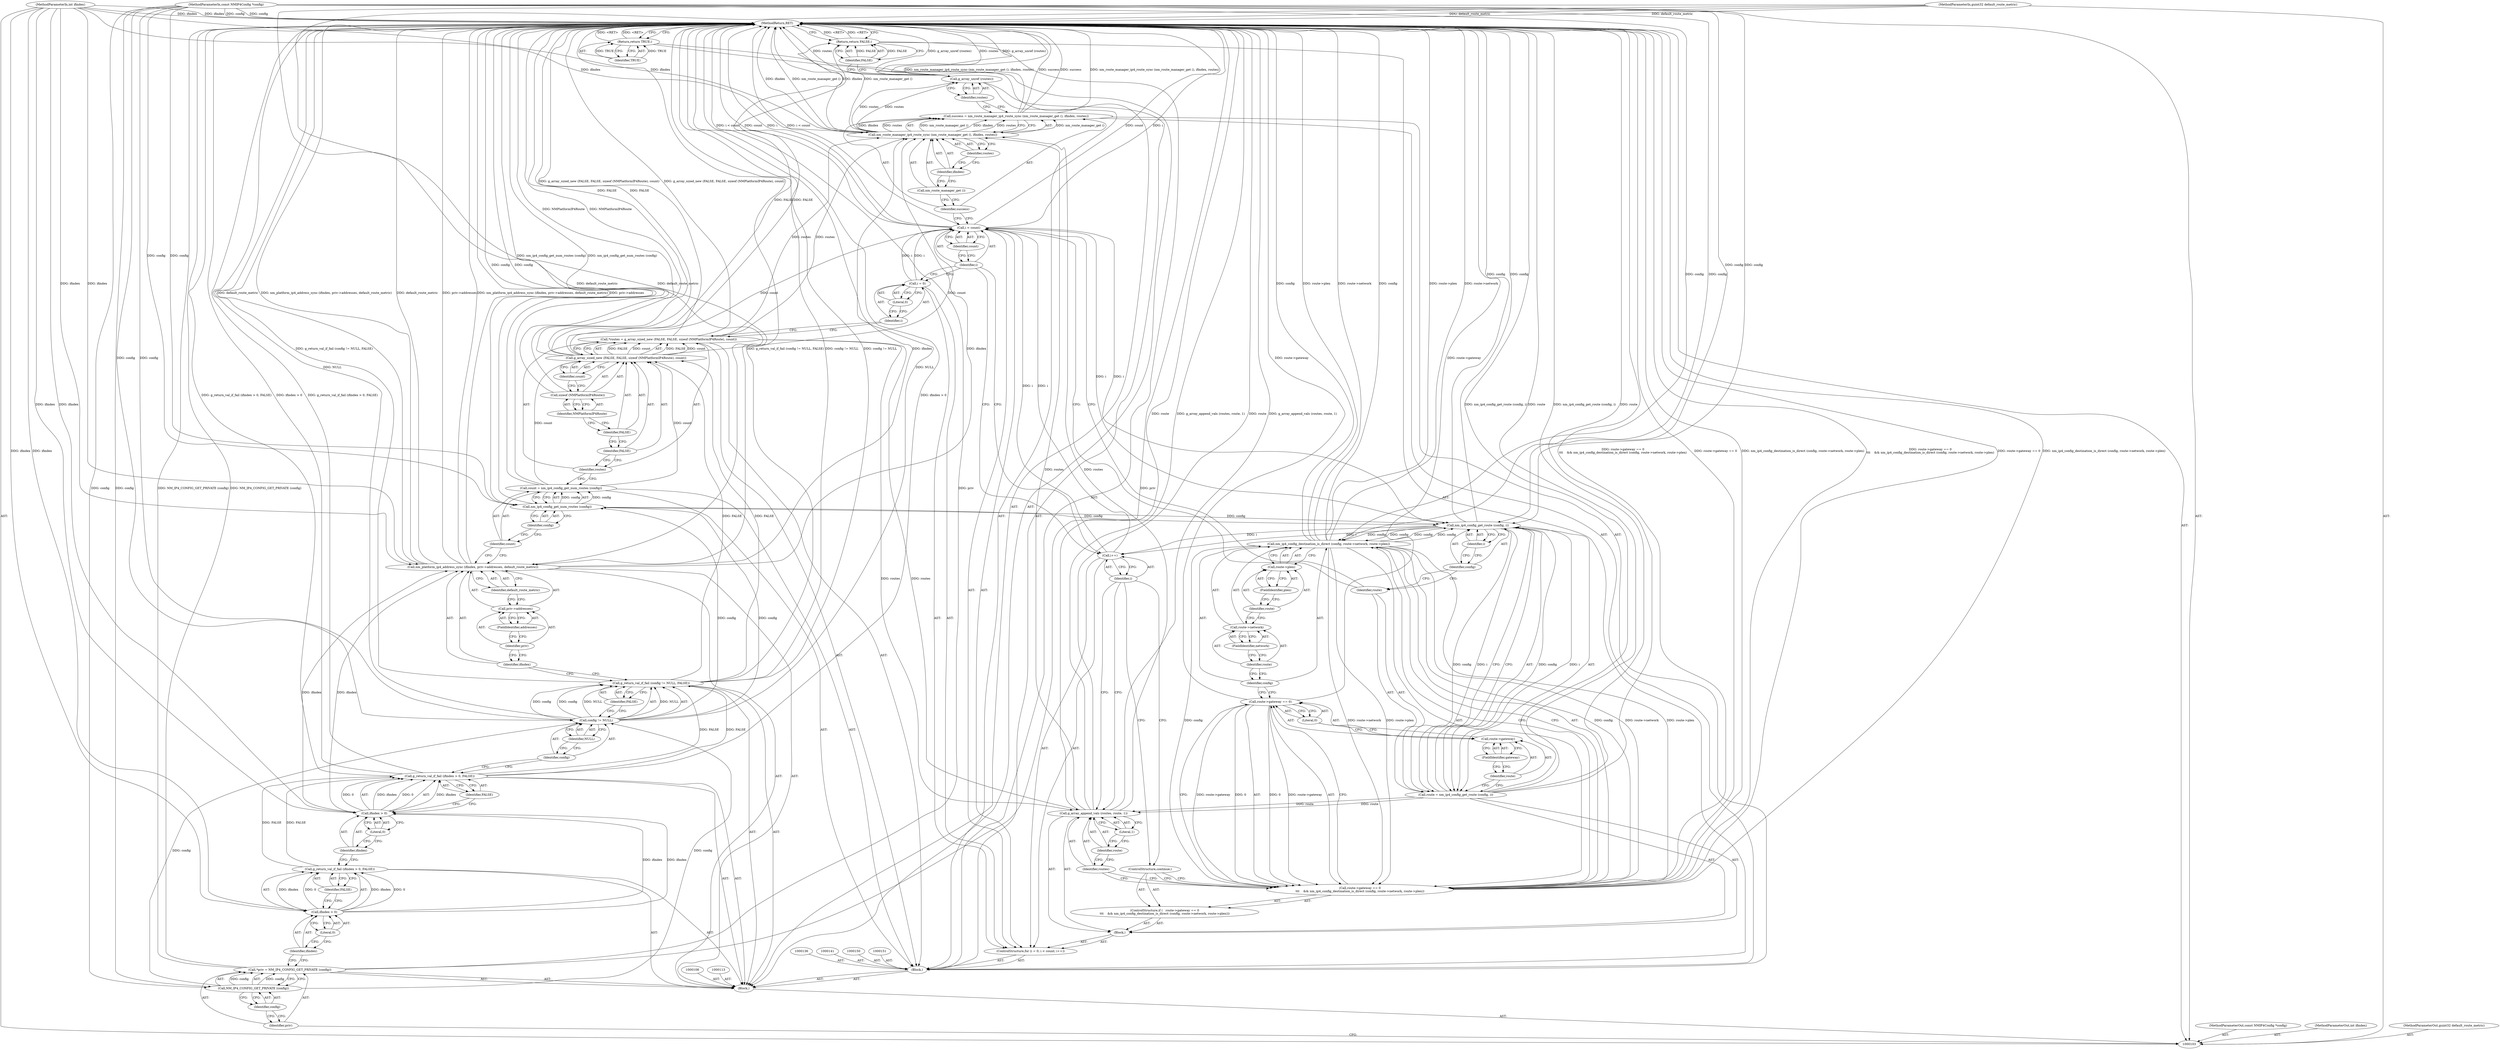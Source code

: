 digraph "0_NetworkManager_d5fc88e573fa58b93034b04d35a2454f5d28cad9_0" {
"1000199" [label="(MethodReturn,RET)"];
"1000104" [label="(MethodParameterIn,const NMIP4Config *config)"];
"1000309" [label="(MethodParameterOut,const NMIP4Config *config)"];
"1000105" [label="(MethodParameterIn,int ifindex)"];
"1000310" [label="(MethodParameterOut,int ifindex)"];
"1000106" [label="(MethodParameterIn,guint32 default_route_metric)"];
"1000311" [label="(MethodParameterOut,guint32 default_route_metric)"];
"1000129" [label="(Call,nm_platform_ip4_address_sync (ifindex, priv->addresses, default_route_metric))"];
"1000130" [label="(Identifier,ifindex)"];
"1000131" [label="(Call,priv->addresses)"];
"1000132" [label="(Identifier,priv)"];
"1000133" [label="(FieldIdentifier,addresses)"];
"1000134" [label="(Identifier,default_route_metric)"];
"1000139" [label="(Call,nm_ip4_config_get_num_routes (config))"];
"1000140" [label="(Identifier,config)"];
"1000137" [label="(Call,count = nm_ip4_config_get_num_routes (config))"];
"1000138" [label="(Identifier,count)"];
"1000143" [label="(Identifier,routes)"];
"1000144" [label="(Call,g_array_sized_new (FALSE, FALSE, sizeof (NMPlatformIP4Route), count))"];
"1000145" [label="(Identifier,FALSE)"];
"1000146" [label="(Identifier,FALSE)"];
"1000147" [label="(Call,sizeof (NMPlatformIP4Route))"];
"1000148" [label="(Identifier,NMPlatformIP4Route)"];
"1000149" [label="(Identifier,count)"];
"1000142" [label="(Call,*routes = g_array_sized_new (FALSE, FALSE, sizeof (NMPlatformIP4Route), count))"];
"1000135" [label="(Block,)"];
"1000107" [label="(Block,)"];
"1000155" [label="(Literal,0)"];
"1000156" [label="(Call,i < count)"];
"1000157" [label="(Identifier,i)"];
"1000158" [label="(Identifier,count)"];
"1000152" [label="(ControlStructure,for (i = 0; i < count; i++))"];
"1000159" [label="(Call,i++)"];
"1000160" [label="(Identifier,i)"];
"1000161" [label="(Block,)"];
"1000153" [label="(Call,i = 0)"];
"1000154" [label="(Identifier,i)"];
"1000164" [label="(Call,nm_ip4_config_get_route (config, i))"];
"1000162" [label="(Call,route = nm_ip4_config_get_route (config, i))"];
"1000163" [label="(Identifier,route)"];
"1000165" [label="(Identifier,config)"];
"1000166" [label="(Identifier,i)"];
"1000168" [label="(Call,route->gateway == 0\n\t\t\t    && nm_ip4_config_destination_is_direct (config, route->network, route->plen))"];
"1000169" [label="(Call,route->gateway == 0)"];
"1000170" [label="(Call,route->gateway)"];
"1000171" [label="(Identifier,route)"];
"1000172" [label="(FieldIdentifier,gateway)"];
"1000173" [label="(Literal,0)"];
"1000167" [label="(ControlStructure,if (   route->gateway == 0\n\t\t\t    && nm_ip4_config_destination_is_direct (config, route->network, route->plen)))"];
"1000174" [label="(Call,nm_ip4_config_destination_is_direct (config, route->network, route->plen))"];
"1000175" [label="(Identifier,config)"];
"1000176" [label="(Call,route->network)"];
"1000177" [label="(Identifier,route)"];
"1000178" [label="(FieldIdentifier,network)"];
"1000179" [label="(Call,route->plen)"];
"1000180" [label="(Identifier,route)"];
"1000181" [label="(FieldIdentifier,plen)"];
"1000182" [label="(ControlStructure,continue;)"];
"1000109" [label="(Call,*priv = NM_IP4_CONFIG_GET_PRIVATE (config))"];
"1000110" [label="(Identifier,priv)"];
"1000111" [label="(Call,NM_IP4_CONFIG_GET_PRIVATE (config))"];
"1000112" [label="(Identifier,config)"];
"1000184" [label="(Identifier,routes)"];
"1000183" [label="(Call,g_array_append_vals (routes, route, 1))"];
"1000185" [label="(Identifier,route)"];
"1000186" [label="(Literal,1)"];
"1000189" [label="(Call,nm_route_manager_ip4_route_sync (nm_route_manager_get (), ifindex, routes))"];
"1000187" [label="(Call,success = nm_route_manager_ip4_route_sync (nm_route_manager_get (), ifindex, routes))"];
"1000188" [label="(Identifier,success)"];
"1000190" [label="(Call,nm_route_manager_get ())"];
"1000191" [label="(Identifier,ifindex)"];
"1000192" [label="(Identifier,routes)"];
"1000194" [label="(Identifier,routes)"];
"1000193" [label="(Call,g_array_unref (routes))"];
"1000196" [label="(Identifier,FALSE)"];
"1000195" [label="(Return,return FALSE;)"];
"1000197" [label="(Return,return TRUE;)"];
"1000198" [label="(Identifier,TRUE)"];
"1000114" [label="(Call,g_return_val_if_fail (ifindex > 0, FALSE))"];
"1000115" [label="(Call,ifindex > 0)"];
"1000116" [label="(Identifier,ifindex)"];
"1000117" [label="(Literal,0)"];
"1000118" [label="(Identifier,FALSE)"];
"1000119" [label="(Call,g_return_val_if_fail (ifindex > 0, FALSE))"];
"1000120" [label="(Call,ifindex > 0)"];
"1000121" [label="(Identifier,ifindex)"];
"1000122" [label="(Literal,0)"];
"1000123" [label="(Identifier,FALSE)"];
"1000124" [label="(Call,g_return_val_if_fail (config != NULL, FALSE))"];
"1000125" [label="(Call,config != NULL)"];
"1000126" [label="(Identifier,config)"];
"1000127" [label="(Identifier,NULL)"];
"1000128" [label="(Identifier,FALSE)"];
"1000199" -> "1000103"  [label="AST: "];
"1000199" -> "1000195"  [label="CFG: "];
"1000199" -> "1000197"  [label="CFG: "];
"1000197" -> "1000199"  [label="DDG: <RET>"];
"1000195" -> "1000199"  [label="DDG: <RET>"];
"1000183" -> "1000199"  [label="DDG: route"];
"1000183" -> "1000199"  [label="DDG: g_array_append_vals (routes, route, 1)"];
"1000156" -> "1000199"  [label="DDG: i"];
"1000156" -> "1000199"  [label="DDG: i < count"];
"1000156" -> "1000199"  [label="DDG: count"];
"1000105" -> "1000199"  [label="DDG: ifindex"];
"1000187" -> "1000199"  [label="DDG: nm_route_manager_ip4_route_sync (nm_route_manager_get (), ifindex, routes)"];
"1000187" -> "1000199"  [label="DDG: success"];
"1000137" -> "1000199"  [label="DDG: nm_ip4_config_get_num_routes (config)"];
"1000139" -> "1000199"  [label="DDG: config"];
"1000189" -> "1000199"  [label="DDG: ifindex"];
"1000189" -> "1000199"  [label="DDG: nm_route_manager_get ()"];
"1000144" -> "1000199"  [label="DDG: FALSE"];
"1000169" -> "1000199"  [label="DDG: route->gateway"];
"1000119" -> "1000199"  [label="DDG: g_return_val_if_fail (ifindex > 0, FALSE)"];
"1000119" -> "1000199"  [label="DDG: ifindex > 0"];
"1000168" -> "1000199"  [label="DDG: route->gateway == 0\n\t\t\t    && nm_ip4_config_destination_is_direct (config, route->network, route->plen)"];
"1000168" -> "1000199"  [label="DDG: route->gateway == 0"];
"1000168" -> "1000199"  [label="DDG: nm_ip4_config_destination_is_direct (config, route->network, route->plen)"];
"1000162" -> "1000199"  [label="DDG: nm_ip4_config_get_route (config, i)"];
"1000162" -> "1000199"  [label="DDG: route"];
"1000124" -> "1000199"  [label="DDG: config != NULL"];
"1000124" -> "1000199"  [label="DDG: g_return_val_if_fail (config != NULL, FALSE)"];
"1000193" -> "1000199"  [label="DDG: routes"];
"1000193" -> "1000199"  [label="DDG: g_array_unref (routes)"];
"1000174" -> "1000199"  [label="DDG: route->plen"];
"1000174" -> "1000199"  [label="DDG: route->network"];
"1000174" -> "1000199"  [label="DDG: config"];
"1000104" -> "1000199"  [label="DDG: config"];
"1000129" -> "1000199"  [label="DDG: nm_platform_ip4_address_sync (ifindex, priv->addresses, default_route_metric)"];
"1000129" -> "1000199"  [label="DDG: default_route_metric"];
"1000129" -> "1000199"  [label="DDG: priv->addresses"];
"1000142" -> "1000199"  [label="DDG: g_array_sized_new (FALSE, FALSE, sizeof (NMPlatformIP4Route), count)"];
"1000147" -> "1000199"  [label="DDG: NMPlatformIP4Route"];
"1000125" -> "1000199"  [label="DDG: NULL"];
"1000109" -> "1000199"  [label="DDG: priv"];
"1000109" -> "1000199"  [label="DDG: NM_IP4_CONFIG_GET_PRIVATE (config)"];
"1000106" -> "1000199"  [label="DDG: default_route_metric"];
"1000164" -> "1000199"  [label="DDG: config"];
"1000104" -> "1000103"  [label="AST: "];
"1000104" -> "1000199"  [label="DDG: config"];
"1000104" -> "1000111"  [label="DDG: config"];
"1000104" -> "1000125"  [label="DDG: config"];
"1000104" -> "1000139"  [label="DDG: config"];
"1000104" -> "1000164"  [label="DDG: config"];
"1000104" -> "1000174"  [label="DDG: config"];
"1000309" -> "1000103"  [label="AST: "];
"1000105" -> "1000103"  [label="AST: "];
"1000105" -> "1000199"  [label="DDG: ifindex"];
"1000105" -> "1000115"  [label="DDG: ifindex"];
"1000105" -> "1000120"  [label="DDG: ifindex"];
"1000105" -> "1000129"  [label="DDG: ifindex"];
"1000105" -> "1000189"  [label="DDG: ifindex"];
"1000310" -> "1000103"  [label="AST: "];
"1000106" -> "1000103"  [label="AST: "];
"1000106" -> "1000199"  [label="DDG: default_route_metric"];
"1000106" -> "1000129"  [label="DDG: default_route_metric"];
"1000311" -> "1000103"  [label="AST: "];
"1000129" -> "1000107"  [label="AST: "];
"1000129" -> "1000134"  [label="CFG: "];
"1000130" -> "1000129"  [label="AST: "];
"1000131" -> "1000129"  [label="AST: "];
"1000134" -> "1000129"  [label="AST: "];
"1000138" -> "1000129"  [label="CFG: "];
"1000129" -> "1000199"  [label="DDG: nm_platform_ip4_address_sync (ifindex, priv->addresses, default_route_metric)"];
"1000129" -> "1000199"  [label="DDG: default_route_metric"];
"1000129" -> "1000199"  [label="DDG: priv->addresses"];
"1000120" -> "1000129"  [label="DDG: ifindex"];
"1000105" -> "1000129"  [label="DDG: ifindex"];
"1000106" -> "1000129"  [label="DDG: default_route_metric"];
"1000129" -> "1000189"  [label="DDG: ifindex"];
"1000130" -> "1000129"  [label="AST: "];
"1000130" -> "1000124"  [label="CFG: "];
"1000132" -> "1000130"  [label="CFG: "];
"1000131" -> "1000129"  [label="AST: "];
"1000131" -> "1000133"  [label="CFG: "];
"1000132" -> "1000131"  [label="AST: "];
"1000133" -> "1000131"  [label="AST: "];
"1000134" -> "1000131"  [label="CFG: "];
"1000132" -> "1000131"  [label="AST: "];
"1000132" -> "1000130"  [label="CFG: "];
"1000133" -> "1000132"  [label="CFG: "];
"1000133" -> "1000131"  [label="AST: "];
"1000133" -> "1000132"  [label="CFG: "];
"1000131" -> "1000133"  [label="CFG: "];
"1000134" -> "1000129"  [label="AST: "];
"1000134" -> "1000131"  [label="CFG: "];
"1000129" -> "1000134"  [label="CFG: "];
"1000139" -> "1000137"  [label="AST: "];
"1000139" -> "1000140"  [label="CFG: "];
"1000140" -> "1000139"  [label="AST: "];
"1000137" -> "1000139"  [label="CFG: "];
"1000139" -> "1000199"  [label="DDG: config"];
"1000139" -> "1000137"  [label="DDG: config"];
"1000125" -> "1000139"  [label="DDG: config"];
"1000104" -> "1000139"  [label="DDG: config"];
"1000139" -> "1000164"  [label="DDG: config"];
"1000140" -> "1000139"  [label="AST: "];
"1000140" -> "1000138"  [label="CFG: "];
"1000139" -> "1000140"  [label="CFG: "];
"1000137" -> "1000135"  [label="AST: "];
"1000137" -> "1000139"  [label="CFG: "];
"1000138" -> "1000137"  [label="AST: "];
"1000139" -> "1000137"  [label="AST: "];
"1000143" -> "1000137"  [label="CFG: "];
"1000137" -> "1000199"  [label="DDG: nm_ip4_config_get_num_routes (config)"];
"1000139" -> "1000137"  [label="DDG: config"];
"1000137" -> "1000144"  [label="DDG: count"];
"1000138" -> "1000137"  [label="AST: "];
"1000138" -> "1000129"  [label="CFG: "];
"1000140" -> "1000138"  [label="CFG: "];
"1000143" -> "1000142"  [label="AST: "];
"1000143" -> "1000137"  [label="CFG: "];
"1000145" -> "1000143"  [label="CFG: "];
"1000144" -> "1000142"  [label="AST: "];
"1000144" -> "1000149"  [label="CFG: "];
"1000145" -> "1000144"  [label="AST: "];
"1000146" -> "1000144"  [label="AST: "];
"1000147" -> "1000144"  [label="AST: "];
"1000149" -> "1000144"  [label="AST: "];
"1000142" -> "1000144"  [label="CFG: "];
"1000144" -> "1000199"  [label="DDG: FALSE"];
"1000144" -> "1000142"  [label="DDG: FALSE"];
"1000144" -> "1000142"  [label="DDG: count"];
"1000124" -> "1000144"  [label="DDG: FALSE"];
"1000137" -> "1000144"  [label="DDG: count"];
"1000144" -> "1000156"  [label="DDG: count"];
"1000144" -> "1000195"  [label="DDG: FALSE"];
"1000145" -> "1000144"  [label="AST: "];
"1000145" -> "1000143"  [label="CFG: "];
"1000146" -> "1000145"  [label="CFG: "];
"1000146" -> "1000144"  [label="AST: "];
"1000146" -> "1000145"  [label="CFG: "];
"1000148" -> "1000146"  [label="CFG: "];
"1000147" -> "1000144"  [label="AST: "];
"1000147" -> "1000148"  [label="CFG: "];
"1000148" -> "1000147"  [label="AST: "];
"1000149" -> "1000147"  [label="CFG: "];
"1000147" -> "1000199"  [label="DDG: NMPlatformIP4Route"];
"1000148" -> "1000147"  [label="AST: "];
"1000148" -> "1000146"  [label="CFG: "];
"1000147" -> "1000148"  [label="CFG: "];
"1000149" -> "1000144"  [label="AST: "];
"1000149" -> "1000147"  [label="CFG: "];
"1000144" -> "1000149"  [label="CFG: "];
"1000142" -> "1000135"  [label="AST: "];
"1000142" -> "1000144"  [label="CFG: "];
"1000143" -> "1000142"  [label="AST: "];
"1000144" -> "1000142"  [label="AST: "];
"1000154" -> "1000142"  [label="CFG: "];
"1000142" -> "1000199"  [label="DDG: g_array_sized_new (FALSE, FALSE, sizeof (NMPlatformIP4Route), count)"];
"1000144" -> "1000142"  [label="DDG: FALSE"];
"1000144" -> "1000142"  [label="DDG: count"];
"1000142" -> "1000183"  [label="DDG: routes"];
"1000142" -> "1000189"  [label="DDG: routes"];
"1000135" -> "1000107"  [label="AST: "];
"1000136" -> "1000135"  [label="AST: "];
"1000137" -> "1000135"  [label="AST: "];
"1000141" -> "1000135"  [label="AST: "];
"1000142" -> "1000135"  [label="AST: "];
"1000150" -> "1000135"  [label="AST: "];
"1000151" -> "1000135"  [label="AST: "];
"1000152" -> "1000135"  [label="AST: "];
"1000187" -> "1000135"  [label="AST: "];
"1000193" -> "1000135"  [label="AST: "];
"1000195" -> "1000135"  [label="AST: "];
"1000107" -> "1000103"  [label="AST: "];
"1000108" -> "1000107"  [label="AST: "];
"1000109" -> "1000107"  [label="AST: "];
"1000113" -> "1000107"  [label="AST: "];
"1000114" -> "1000107"  [label="AST: "];
"1000119" -> "1000107"  [label="AST: "];
"1000124" -> "1000107"  [label="AST: "];
"1000129" -> "1000107"  [label="AST: "];
"1000135" -> "1000107"  [label="AST: "];
"1000197" -> "1000107"  [label="AST: "];
"1000155" -> "1000153"  [label="AST: "];
"1000155" -> "1000154"  [label="CFG: "];
"1000153" -> "1000155"  [label="CFG: "];
"1000156" -> "1000152"  [label="AST: "];
"1000156" -> "1000158"  [label="CFG: "];
"1000157" -> "1000156"  [label="AST: "];
"1000158" -> "1000156"  [label="AST: "];
"1000163" -> "1000156"  [label="CFG: "];
"1000188" -> "1000156"  [label="CFG: "];
"1000156" -> "1000199"  [label="DDG: i"];
"1000156" -> "1000199"  [label="DDG: i < count"];
"1000156" -> "1000199"  [label="DDG: count"];
"1000159" -> "1000156"  [label="DDG: i"];
"1000153" -> "1000156"  [label="DDG: i"];
"1000144" -> "1000156"  [label="DDG: count"];
"1000156" -> "1000164"  [label="DDG: i"];
"1000157" -> "1000156"  [label="AST: "];
"1000157" -> "1000153"  [label="CFG: "];
"1000157" -> "1000159"  [label="CFG: "];
"1000158" -> "1000157"  [label="CFG: "];
"1000158" -> "1000156"  [label="AST: "];
"1000158" -> "1000157"  [label="CFG: "];
"1000156" -> "1000158"  [label="CFG: "];
"1000152" -> "1000135"  [label="AST: "];
"1000153" -> "1000152"  [label="AST: "];
"1000156" -> "1000152"  [label="AST: "];
"1000159" -> "1000152"  [label="AST: "];
"1000161" -> "1000152"  [label="AST: "];
"1000159" -> "1000152"  [label="AST: "];
"1000159" -> "1000160"  [label="CFG: "];
"1000160" -> "1000159"  [label="AST: "];
"1000157" -> "1000159"  [label="CFG: "];
"1000159" -> "1000156"  [label="DDG: i"];
"1000164" -> "1000159"  [label="DDG: i"];
"1000160" -> "1000159"  [label="AST: "];
"1000160" -> "1000182"  [label="CFG: "];
"1000160" -> "1000183"  [label="CFG: "];
"1000159" -> "1000160"  [label="CFG: "];
"1000161" -> "1000152"  [label="AST: "];
"1000162" -> "1000161"  [label="AST: "];
"1000167" -> "1000161"  [label="AST: "];
"1000183" -> "1000161"  [label="AST: "];
"1000153" -> "1000152"  [label="AST: "];
"1000153" -> "1000155"  [label="CFG: "];
"1000154" -> "1000153"  [label="AST: "];
"1000155" -> "1000153"  [label="AST: "];
"1000157" -> "1000153"  [label="CFG: "];
"1000153" -> "1000156"  [label="DDG: i"];
"1000154" -> "1000153"  [label="AST: "];
"1000154" -> "1000142"  [label="CFG: "];
"1000155" -> "1000154"  [label="CFG: "];
"1000164" -> "1000162"  [label="AST: "];
"1000164" -> "1000166"  [label="CFG: "];
"1000165" -> "1000164"  [label="AST: "];
"1000166" -> "1000164"  [label="AST: "];
"1000162" -> "1000164"  [label="CFG: "];
"1000164" -> "1000199"  [label="DDG: config"];
"1000164" -> "1000159"  [label="DDG: i"];
"1000164" -> "1000162"  [label="DDG: config"];
"1000164" -> "1000162"  [label="DDG: i"];
"1000139" -> "1000164"  [label="DDG: config"];
"1000174" -> "1000164"  [label="DDG: config"];
"1000104" -> "1000164"  [label="DDG: config"];
"1000156" -> "1000164"  [label="DDG: i"];
"1000164" -> "1000174"  [label="DDG: config"];
"1000162" -> "1000161"  [label="AST: "];
"1000162" -> "1000164"  [label="CFG: "];
"1000163" -> "1000162"  [label="AST: "];
"1000164" -> "1000162"  [label="AST: "];
"1000171" -> "1000162"  [label="CFG: "];
"1000162" -> "1000199"  [label="DDG: nm_ip4_config_get_route (config, i)"];
"1000162" -> "1000199"  [label="DDG: route"];
"1000164" -> "1000162"  [label="DDG: config"];
"1000164" -> "1000162"  [label="DDG: i"];
"1000162" -> "1000183"  [label="DDG: route"];
"1000163" -> "1000162"  [label="AST: "];
"1000163" -> "1000156"  [label="CFG: "];
"1000165" -> "1000163"  [label="CFG: "];
"1000165" -> "1000164"  [label="AST: "];
"1000165" -> "1000163"  [label="CFG: "];
"1000166" -> "1000165"  [label="CFG: "];
"1000166" -> "1000164"  [label="AST: "];
"1000166" -> "1000165"  [label="CFG: "];
"1000164" -> "1000166"  [label="CFG: "];
"1000168" -> "1000167"  [label="AST: "];
"1000168" -> "1000169"  [label="CFG: "];
"1000168" -> "1000174"  [label="CFG: "];
"1000169" -> "1000168"  [label="AST: "];
"1000174" -> "1000168"  [label="AST: "];
"1000182" -> "1000168"  [label="CFG: "];
"1000184" -> "1000168"  [label="CFG: "];
"1000168" -> "1000199"  [label="DDG: route->gateway == 0\n\t\t\t    && nm_ip4_config_destination_is_direct (config, route->network, route->plen)"];
"1000168" -> "1000199"  [label="DDG: route->gateway == 0"];
"1000168" -> "1000199"  [label="DDG: nm_ip4_config_destination_is_direct (config, route->network, route->plen)"];
"1000169" -> "1000168"  [label="DDG: route->gateway"];
"1000169" -> "1000168"  [label="DDG: 0"];
"1000174" -> "1000168"  [label="DDG: config"];
"1000174" -> "1000168"  [label="DDG: route->network"];
"1000174" -> "1000168"  [label="DDG: route->plen"];
"1000169" -> "1000168"  [label="AST: "];
"1000169" -> "1000173"  [label="CFG: "];
"1000170" -> "1000169"  [label="AST: "];
"1000173" -> "1000169"  [label="AST: "];
"1000175" -> "1000169"  [label="CFG: "];
"1000168" -> "1000169"  [label="CFG: "];
"1000169" -> "1000199"  [label="DDG: route->gateway"];
"1000169" -> "1000168"  [label="DDG: route->gateway"];
"1000169" -> "1000168"  [label="DDG: 0"];
"1000170" -> "1000169"  [label="AST: "];
"1000170" -> "1000172"  [label="CFG: "];
"1000171" -> "1000170"  [label="AST: "];
"1000172" -> "1000170"  [label="AST: "];
"1000173" -> "1000170"  [label="CFG: "];
"1000171" -> "1000170"  [label="AST: "];
"1000171" -> "1000162"  [label="CFG: "];
"1000172" -> "1000171"  [label="CFG: "];
"1000172" -> "1000170"  [label="AST: "];
"1000172" -> "1000171"  [label="CFG: "];
"1000170" -> "1000172"  [label="CFG: "];
"1000173" -> "1000169"  [label="AST: "];
"1000173" -> "1000170"  [label="CFG: "];
"1000169" -> "1000173"  [label="CFG: "];
"1000167" -> "1000161"  [label="AST: "];
"1000168" -> "1000167"  [label="AST: "];
"1000182" -> "1000167"  [label="AST: "];
"1000174" -> "1000168"  [label="AST: "];
"1000174" -> "1000179"  [label="CFG: "];
"1000175" -> "1000174"  [label="AST: "];
"1000176" -> "1000174"  [label="AST: "];
"1000179" -> "1000174"  [label="AST: "];
"1000168" -> "1000174"  [label="CFG: "];
"1000174" -> "1000199"  [label="DDG: route->plen"];
"1000174" -> "1000199"  [label="DDG: route->network"];
"1000174" -> "1000199"  [label="DDG: config"];
"1000174" -> "1000164"  [label="DDG: config"];
"1000174" -> "1000168"  [label="DDG: config"];
"1000174" -> "1000168"  [label="DDG: route->network"];
"1000174" -> "1000168"  [label="DDG: route->plen"];
"1000164" -> "1000174"  [label="DDG: config"];
"1000104" -> "1000174"  [label="DDG: config"];
"1000175" -> "1000174"  [label="AST: "];
"1000175" -> "1000169"  [label="CFG: "];
"1000177" -> "1000175"  [label="CFG: "];
"1000176" -> "1000174"  [label="AST: "];
"1000176" -> "1000178"  [label="CFG: "];
"1000177" -> "1000176"  [label="AST: "];
"1000178" -> "1000176"  [label="AST: "];
"1000180" -> "1000176"  [label="CFG: "];
"1000177" -> "1000176"  [label="AST: "];
"1000177" -> "1000175"  [label="CFG: "];
"1000178" -> "1000177"  [label="CFG: "];
"1000178" -> "1000176"  [label="AST: "];
"1000178" -> "1000177"  [label="CFG: "];
"1000176" -> "1000178"  [label="CFG: "];
"1000179" -> "1000174"  [label="AST: "];
"1000179" -> "1000181"  [label="CFG: "];
"1000180" -> "1000179"  [label="AST: "];
"1000181" -> "1000179"  [label="AST: "];
"1000174" -> "1000179"  [label="CFG: "];
"1000180" -> "1000179"  [label="AST: "];
"1000180" -> "1000176"  [label="CFG: "];
"1000181" -> "1000180"  [label="CFG: "];
"1000181" -> "1000179"  [label="AST: "];
"1000181" -> "1000180"  [label="CFG: "];
"1000179" -> "1000181"  [label="CFG: "];
"1000182" -> "1000167"  [label="AST: "];
"1000182" -> "1000168"  [label="CFG: "];
"1000160" -> "1000182"  [label="CFG: "];
"1000109" -> "1000107"  [label="AST: "];
"1000109" -> "1000111"  [label="CFG: "];
"1000110" -> "1000109"  [label="AST: "];
"1000111" -> "1000109"  [label="AST: "];
"1000116" -> "1000109"  [label="CFG: "];
"1000109" -> "1000199"  [label="DDG: priv"];
"1000109" -> "1000199"  [label="DDG: NM_IP4_CONFIG_GET_PRIVATE (config)"];
"1000111" -> "1000109"  [label="DDG: config"];
"1000110" -> "1000109"  [label="AST: "];
"1000110" -> "1000103"  [label="CFG: "];
"1000112" -> "1000110"  [label="CFG: "];
"1000111" -> "1000109"  [label="AST: "];
"1000111" -> "1000112"  [label="CFG: "];
"1000112" -> "1000111"  [label="AST: "];
"1000109" -> "1000111"  [label="CFG: "];
"1000111" -> "1000109"  [label="DDG: config"];
"1000104" -> "1000111"  [label="DDG: config"];
"1000111" -> "1000125"  [label="DDG: config"];
"1000112" -> "1000111"  [label="AST: "];
"1000112" -> "1000110"  [label="CFG: "];
"1000111" -> "1000112"  [label="CFG: "];
"1000184" -> "1000183"  [label="AST: "];
"1000184" -> "1000168"  [label="CFG: "];
"1000185" -> "1000184"  [label="CFG: "];
"1000183" -> "1000161"  [label="AST: "];
"1000183" -> "1000186"  [label="CFG: "];
"1000184" -> "1000183"  [label="AST: "];
"1000185" -> "1000183"  [label="AST: "];
"1000186" -> "1000183"  [label="AST: "];
"1000160" -> "1000183"  [label="CFG: "];
"1000183" -> "1000199"  [label="DDG: route"];
"1000183" -> "1000199"  [label="DDG: g_array_append_vals (routes, route, 1)"];
"1000142" -> "1000183"  [label="DDG: routes"];
"1000162" -> "1000183"  [label="DDG: route"];
"1000183" -> "1000189"  [label="DDG: routes"];
"1000185" -> "1000183"  [label="AST: "];
"1000185" -> "1000184"  [label="CFG: "];
"1000186" -> "1000185"  [label="CFG: "];
"1000186" -> "1000183"  [label="AST: "];
"1000186" -> "1000185"  [label="CFG: "];
"1000183" -> "1000186"  [label="CFG: "];
"1000189" -> "1000187"  [label="AST: "];
"1000189" -> "1000192"  [label="CFG: "];
"1000190" -> "1000189"  [label="AST: "];
"1000191" -> "1000189"  [label="AST: "];
"1000192" -> "1000189"  [label="AST: "];
"1000187" -> "1000189"  [label="CFG: "];
"1000189" -> "1000199"  [label="DDG: ifindex"];
"1000189" -> "1000199"  [label="DDG: nm_route_manager_get ()"];
"1000189" -> "1000187"  [label="DDG: nm_route_manager_get ()"];
"1000189" -> "1000187"  [label="DDG: ifindex"];
"1000189" -> "1000187"  [label="DDG: routes"];
"1000129" -> "1000189"  [label="DDG: ifindex"];
"1000105" -> "1000189"  [label="DDG: ifindex"];
"1000183" -> "1000189"  [label="DDG: routes"];
"1000142" -> "1000189"  [label="DDG: routes"];
"1000189" -> "1000193"  [label="DDG: routes"];
"1000187" -> "1000135"  [label="AST: "];
"1000187" -> "1000189"  [label="CFG: "];
"1000188" -> "1000187"  [label="AST: "];
"1000189" -> "1000187"  [label="AST: "];
"1000194" -> "1000187"  [label="CFG: "];
"1000187" -> "1000199"  [label="DDG: nm_route_manager_ip4_route_sync (nm_route_manager_get (), ifindex, routes)"];
"1000187" -> "1000199"  [label="DDG: success"];
"1000189" -> "1000187"  [label="DDG: nm_route_manager_get ()"];
"1000189" -> "1000187"  [label="DDG: ifindex"];
"1000189" -> "1000187"  [label="DDG: routes"];
"1000188" -> "1000187"  [label="AST: "];
"1000188" -> "1000156"  [label="CFG: "];
"1000190" -> "1000188"  [label="CFG: "];
"1000190" -> "1000189"  [label="AST: "];
"1000190" -> "1000188"  [label="CFG: "];
"1000191" -> "1000190"  [label="CFG: "];
"1000191" -> "1000189"  [label="AST: "];
"1000191" -> "1000190"  [label="CFG: "];
"1000192" -> "1000191"  [label="CFG: "];
"1000192" -> "1000189"  [label="AST: "];
"1000192" -> "1000191"  [label="CFG: "];
"1000189" -> "1000192"  [label="CFG: "];
"1000194" -> "1000193"  [label="AST: "];
"1000194" -> "1000187"  [label="CFG: "];
"1000193" -> "1000194"  [label="CFG: "];
"1000193" -> "1000135"  [label="AST: "];
"1000193" -> "1000194"  [label="CFG: "];
"1000194" -> "1000193"  [label="AST: "];
"1000196" -> "1000193"  [label="CFG: "];
"1000193" -> "1000199"  [label="DDG: routes"];
"1000193" -> "1000199"  [label="DDG: g_array_unref (routes)"];
"1000189" -> "1000193"  [label="DDG: routes"];
"1000196" -> "1000195"  [label="AST: "];
"1000196" -> "1000193"  [label="CFG: "];
"1000195" -> "1000196"  [label="CFG: "];
"1000196" -> "1000195"  [label="DDG: FALSE"];
"1000195" -> "1000135"  [label="AST: "];
"1000195" -> "1000196"  [label="CFG: "];
"1000196" -> "1000195"  [label="AST: "];
"1000199" -> "1000195"  [label="CFG: "];
"1000195" -> "1000199"  [label="DDG: <RET>"];
"1000196" -> "1000195"  [label="DDG: FALSE"];
"1000144" -> "1000195"  [label="DDG: FALSE"];
"1000197" -> "1000107"  [label="AST: "];
"1000197" -> "1000198"  [label="CFG: "];
"1000198" -> "1000197"  [label="AST: "];
"1000199" -> "1000197"  [label="CFG: "];
"1000197" -> "1000199"  [label="DDG: <RET>"];
"1000198" -> "1000197"  [label="DDG: TRUE"];
"1000198" -> "1000197"  [label="AST: "];
"1000197" -> "1000198"  [label="CFG: "];
"1000198" -> "1000197"  [label="DDG: TRUE"];
"1000114" -> "1000107"  [label="AST: "];
"1000114" -> "1000118"  [label="CFG: "];
"1000115" -> "1000114"  [label="AST: "];
"1000118" -> "1000114"  [label="AST: "];
"1000121" -> "1000114"  [label="CFG: "];
"1000115" -> "1000114"  [label="DDG: ifindex"];
"1000115" -> "1000114"  [label="DDG: 0"];
"1000114" -> "1000119"  [label="DDG: FALSE"];
"1000115" -> "1000114"  [label="AST: "];
"1000115" -> "1000117"  [label="CFG: "];
"1000116" -> "1000115"  [label="AST: "];
"1000117" -> "1000115"  [label="AST: "];
"1000118" -> "1000115"  [label="CFG: "];
"1000115" -> "1000114"  [label="DDG: ifindex"];
"1000115" -> "1000114"  [label="DDG: 0"];
"1000105" -> "1000115"  [label="DDG: ifindex"];
"1000115" -> "1000120"  [label="DDG: ifindex"];
"1000116" -> "1000115"  [label="AST: "];
"1000116" -> "1000109"  [label="CFG: "];
"1000117" -> "1000116"  [label="CFG: "];
"1000117" -> "1000115"  [label="AST: "];
"1000117" -> "1000116"  [label="CFG: "];
"1000115" -> "1000117"  [label="CFG: "];
"1000118" -> "1000114"  [label="AST: "];
"1000118" -> "1000115"  [label="CFG: "];
"1000114" -> "1000118"  [label="CFG: "];
"1000119" -> "1000107"  [label="AST: "];
"1000119" -> "1000123"  [label="CFG: "];
"1000120" -> "1000119"  [label="AST: "];
"1000123" -> "1000119"  [label="AST: "];
"1000126" -> "1000119"  [label="CFG: "];
"1000119" -> "1000199"  [label="DDG: g_return_val_if_fail (ifindex > 0, FALSE)"];
"1000119" -> "1000199"  [label="DDG: ifindex > 0"];
"1000120" -> "1000119"  [label="DDG: ifindex"];
"1000120" -> "1000119"  [label="DDG: 0"];
"1000114" -> "1000119"  [label="DDG: FALSE"];
"1000119" -> "1000124"  [label="DDG: FALSE"];
"1000120" -> "1000119"  [label="AST: "];
"1000120" -> "1000122"  [label="CFG: "];
"1000121" -> "1000120"  [label="AST: "];
"1000122" -> "1000120"  [label="AST: "];
"1000123" -> "1000120"  [label="CFG: "];
"1000120" -> "1000119"  [label="DDG: ifindex"];
"1000120" -> "1000119"  [label="DDG: 0"];
"1000115" -> "1000120"  [label="DDG: ifindex"];
"1000105" -> "1000120"  [label="DDG: ifindex"];
"1000120" -> "1000129"  [label="DDG: ifindex"];
"1000121" -> "1000120"  [label="AST: "];
"1000121" -> "1000114"  [label="CFG: "];
"1000122" -> "1000121"  [label="CFG: "];
"1000122" -> "1000120"  [label="AST: "];
"1000122" -> "1000121"  [label="CFG: "];
"1000120" -> "1000122"  [label="CFG: "];
"1000123" -> "1000119"  [label="AST: "];
"1000123" -> "1000120"  [label="CFG: "];
"1000119" -> "1000123"  [label="CFG: "];
"1000124" -> "1000107"  [label="AST: "];
"1000124" -> "1000128"  [label="CFG: "];
"1000125" -> "1000124"  [label="AST: "];
"1000128" -> "1000124"  [label="AST: "];
"1000130" -> "1000124"  [label="CFG: "];
"1000124" -> "1000199"  [label="DDG: config != NULL"];
"1000124" -> "1000199"  [label="DDG: g_return_val_if_fail (config != NULL, FALSE)"];
"1000125" -> "1000124"  [label="DDG: config"];
"1000125" -> "1000124"  [label="DDG: NULL"];
"1000119" -> "1000124"  [label="DDG: FALSE"];
"1000124" -> "1000144"  [label="DDG: FALSE"];
"1000125" -> "1000124"  [label="AST: "];
"1000125" -> "1000127"  [label="CFG: "];
"1000126" -> "1000125"  [label="AST: "];
"1000127" -> "1000125"  [label="AST: "];
"1000128" -> "1000125"  [label="CFG: "];
"1000125" -> "1000199"  [label="DDG: NULL"];
"1000125" -> "1000124"  [label="DDG: config"];
"1000125" -> "1000124"  [label="DDG: NULL"];
"1000111" -> "1000125"  [label="DDG: config"];
"1000104" -> "1000125"  [label="DDG: config"];
"1000125" -> "1000139"  [label="DDG: config"];
"1000126" -> "1000125"  [label="AST: "];
"1000126" -> "1000119"  [label="CFG: "];
"1000127" -> "1000126"  [label="CFG: "];
"1000127" -> "1000125"  [label="AST: "];
"1000127" -> "1000126"  [label="CFG: "];
"1000125" -> "1000127"  [label="CFG: "];
"1000128" -> "1000124"  [label="AST: "];
"1000128" -> "1000125"  [label="CFG: "];
"1000124" -> "1000128"  [label="CFG: "];
}
